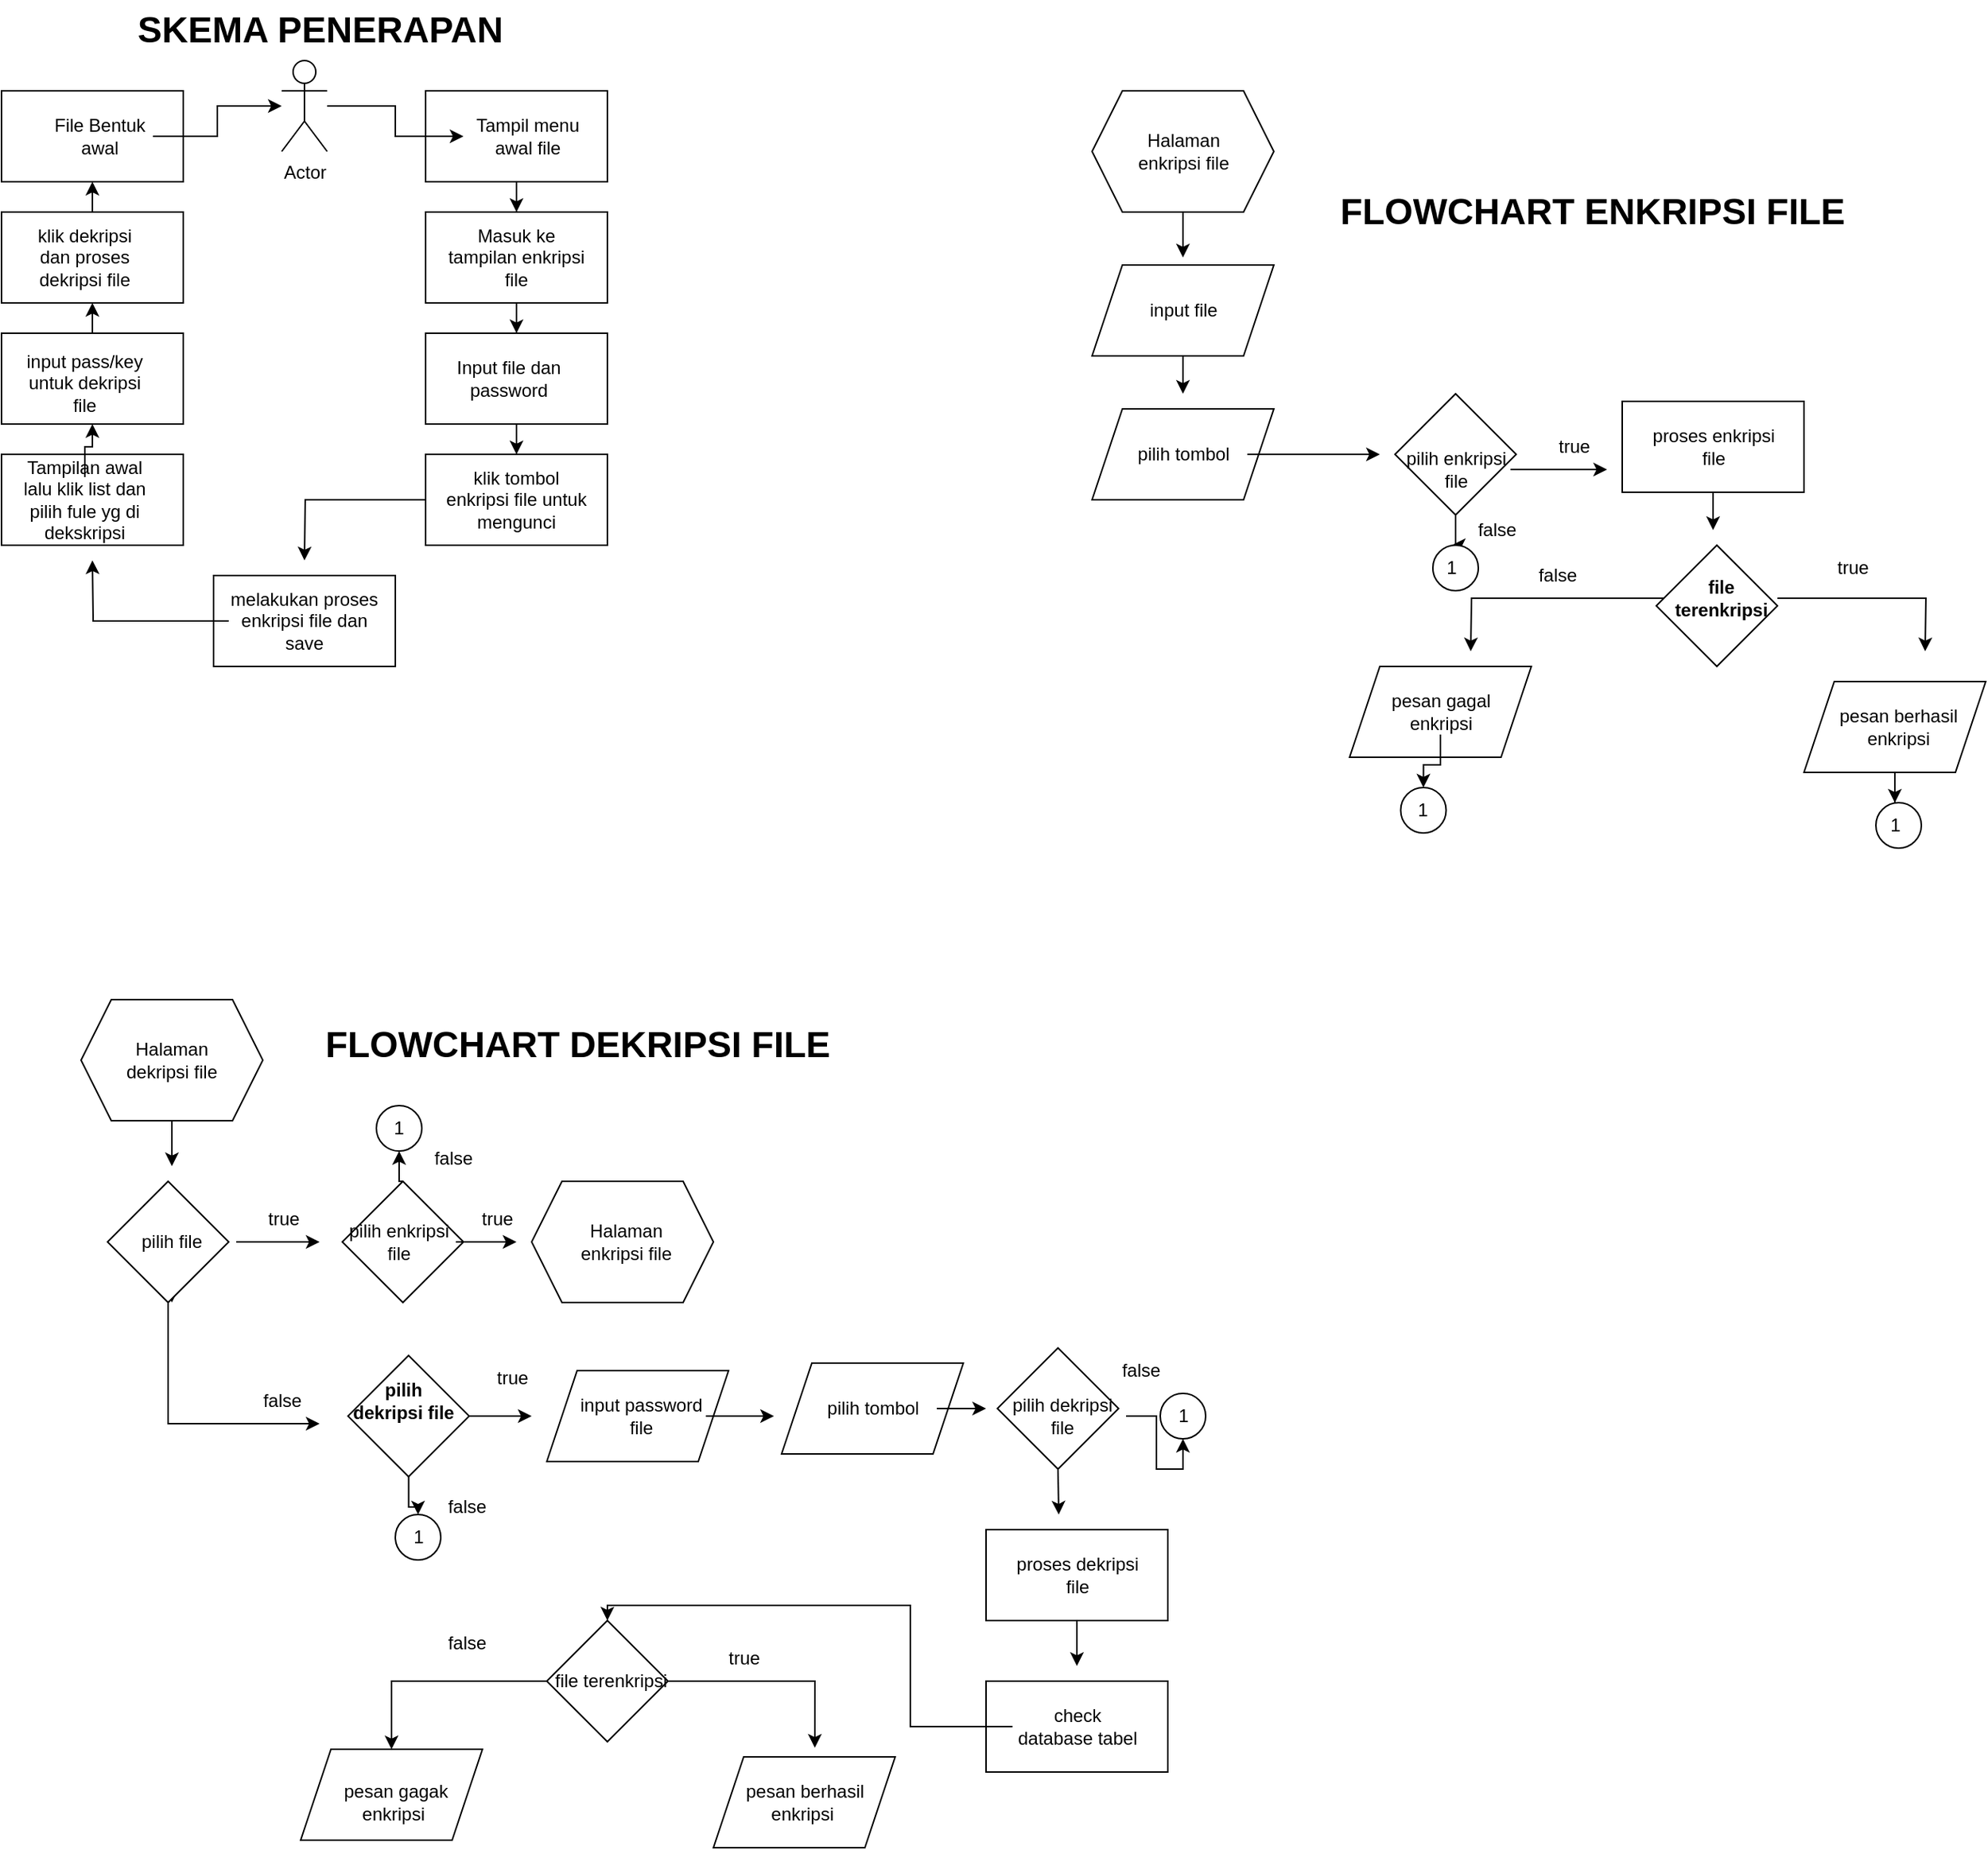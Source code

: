 <mxfile version="22.1.21" type="github">
  <diagram name="Halaman-1" id="RlkjTWsV-O9fgGENXNkH">
    <mxGraphModel dx="1633" dy="1858" grid="1" gridSize="10" guides="1" tooltips="1" connect="1" arrows="1" fold="1" page="1" pageScale="1" pageWidth="850" pageHeight="1100" math="0" shadow="0">
      <root>
        <mxCell id="0" />
        <mxCell id="1" parent="0" />
        <mxCell id="8R3iqe2GSW00OIemZqo--1" value="" style="rounded=0;whiteSpace=wrap;html=1;" vertex="1" parent="1">
          <mxGeometry x="40" y="40" width="120" height="60" as="geometry" />
        </mxCell>
        <mxCell id="8R3iqe2GSW00OIemZqo--32" style="edgeStyle=orthogonalEdgeStyle;rounded=0;orthogonalLoop=1;jettySize=auto;html=1;entryX=0.5;entryY=0;entryDx=0;entryDy=0;" edge="1" parent="1" source="8R3iqe2GSW00OIemZqo--2" target="8R3iqe2GSW00OIemZqo--5">
          <mxGeometry relative="1" as="geometry" />
        </mxCell>
        <mxCell id="8R3iqe2GSW00OIemZqo--2" value="" style="rounded=0;whiteSpace=wrap;html=1;" vertex="1" parent="1">
          <mxGeometry x="320" y="120" width="120" height="60" as="geometry" />
        </mxCell>
        <mxCell id="8R3iqe2GSW00OIemZqo--39" style="edgeStyle=orthogonalEdgeStyle;rounded=0;orthogonalLoop=1;jettySize=auto;html=1;exitX=0.5;exitY=0;exitDx=0;exitDy=0;entryX=0.5;entryY=1;entryDx=0;entryDy=0;" edge="1" parent="1" source="8R3iqe2GSW00OIemZqo--3" target="8R3iqe2GSW00OIemZqo--1">
          <mxGeometry relative="1" as="geometry" />
        </mxCell>
        <mxCell id="8R3iqe2GSW00OIemZqo--3" value="" style="rounded=0;whiteSpace=wrap;html=1;" vertex="1" parent="1">
          <mxGeometry x="40" y="120" width="120" height="60" as="geometry" />
        </mxCell>
        <mxCell id="8R3iqe2GSW00OIemZqo--31" style="edgeStyle=orthogonalEdgeStyle;rounded=0;orthogonalLoop=1;jettySize=auto;html=1;entryX=0.5;entryY=0;entryDx=0;entryDy=0;" edge="1" parent="1" source="8R3iqe2GSW00OIemZqo--4" target="8R3iqe2GSW00OIemZqo--2">
          <mxGeometry relative="1" as="geometry" />
        </mxCell>
        <mxCell id="8R3iqe2GSW00OIemZqo--4" value="" style="rounded=0;whiteSpace=wrap;html=1;" vertex="1" parent="1">
          <mxGeometry x="320" y="40" width="120" height="60" as="geometry" />
        </mxCell>
        <mxCell id="8R3iqe2GSW00OIemZqo--33" style="edgeStyle=orthogonalEdgeStyle;rounded=0;orthogonalLoop=1;jettySize=auto;html=1;entryX=0.5;entryY=0;entryDx=0;entryDy=0;" edge="1" parent="1" source="8R3iqe2GSW00OIemZqo--5" target="8R3iqe2GSW00OIemZqo--8">
          <mxGeometry relative="1" as="geometry" />
        </mxCell>
        <mxCell id="8R3iqe2GSW00OIemZqo--5" value="" style="rounded=0;whiteSpace=wrap;html=1;" vertex="1" parent="1">
          <mxGeometry x="320" y="200" width="120" height="60" as="geometry" />
        </mxCell>
        <mxCell id="8R3iqe2GSW00OIemZqo--38" style="edgeStyle=orthogonalEdgeStyle;rounded=0;orthogonalLoop=1;jettySize=auto;html=1;exitX=0.5;exitY=0;exitDx=0;exitDy=0;entryX=0.5;entryY=1;entryDx=0;entryDy=0;" edge="1" parent="1" source="8R3iqe2GSW00OIemZqo--6" target="8R3iqe2GSW00OIemZqo--3">
          <mxGeometry relative="1" as="geometry" />
        </mxCell>
        <mxCell id="8R3iqe2GSW00OIemZqo--6" value="" style="rounded=0;whiteSpace=wrap;html=1;" vertex="1" parent="1">
          <mxGeometry x="40" y="200" width="120" height="60" as="geometry" />
        </mxCell>
        <mxCell id="8R3iqe2GSW00OIemZqo--7" value="" style="rounded=0;whiteSpace=wrap;html=1;" vertex="1" parent="1">
          <mxGeometry x="40" y="280" width="120" height="60" as="geometry" />
        </mxCell>
        <mxCell id="8R3iqe2GSW00OIemZqo--36" style="edgeStyle=orthogonalEdgeStyle;rounded=0;orthogonalLoop=1;jettySize=auto;html=1;" edge="1" parent="1" source="8R3iqe2GSW00OIemZqo--8">
          <mxGeometry relative="1" as="geometry">
            <mxPoint x="240" y="350" as="targetPoint" />
          </mxGeometry>
        </mxCell>
        <mxCell id="8R3iqe2GSW00OIemZqo--8" value="" style="rounded=0;whiteSpace=wrap;html=1;" vertex="1" parent="1">
          <mxGeometry x="320" y="280" width="120" height="60" as="geometry" />
        </mxCell>
        <mxCell id="8R3iqe2GSW00OIemZqo--9" value="" style="rounded=0;whiteSpace=wrap;html=1;" vertex="1" parent="1">
          <mxGeometry x="180" y="360" width="120" height="60" as="geometry" />
        </mxCell>
        <mxCell id="8R3iqe2GSW00OIemZqo--26" value="" style="edgeStyle=orthogonalEdgeStyle;rounded=0;orthogonalLoop=1;jettySize=auto;html=1;" edge="1" parent="1" source="8R3iqe2GSW00OIemZqo--10" target="8R3iqe2GSW00OIemZqo--12">
          <mxGeometry relative="1" as="geometry" />
        </mxCell>
        <mxCell id="8R3iqe2GSW00OIemZqo--10" value="Actor" style="shape=umlActor;verticalLabelPosition=bottom;verticalAlign=top;html=1;outlineConnect=0;" vertex="1" parent="1">
          <mxGeometry x="225" y="20" width="30" height="60" as="geometry" />
        </mxCell>
        <mxCell id="8R3iqe2GSW00OIemZqo--24" value="" style="edgeStyle=orthogonalEdgeStyle;rounded=0;orthogonalLoop=1;jettySize=auto;html=1;" edge="1" parent="1" source="8R3iqe2GSW00OIemZqo--11" target="8R3iqe2GSW00OIemZqo--10">
          <mxGeometry relative="1" as="geometry" />
        </mxCell>
        <mxCell id="8R3iqe2GSW00OIemZqo--11" value="File Bentuk awal" style="text;html=1;strokeColor=none;fillColor=none;align=center;verticalAlign=middle;whiteSpace=wrap;rounded=0;" vertex="1" parent="1">
          <mxGeometry x="70" y="55" width="70" height="30" as="geometry" />
        </mxCell>
        <mxCell id="8R3iqe2GSW00OIemZqo--12" value="Tampil menu awal file" style="text;html=1;strokeColor=none;fillColor=none;align=center;verticalAlign=middle;whiteSpace=wrap;rounded=0;" vertex="1" parent="1">
          <mxGeometry x="345" y="55" width="85" height="30" as="geometry" />
        </mxCell>
        <mxCell id="8R3iqe2GSW00OIemZqo--13" value="klik dekripsi dan proses dekripsi file" style="text;html=1;strokeColor=none;fillColor=none;align=center;verticalAlign=middle;whiteSpace=wrap;rounded=0;" vertex="1" parent="1">
          <mxGeometry x="60" y="135" width="70" height="30" as="geometry" />
        </mxCell>
        <mxCell id="8R3iqe2GSW00OIemZqo--14" value="input pass/key untuk dekripsi file" style="text;html=1;strokeColor=none;fillColor=none;align=center;verticalAlign=middle;whiteSpace=wrap;rounded=0;" vertex="1" parent="1">
          <mxGeometry x="50" y="215" width="90" height="35" as="geometry" />
        </mxCell>
        <mxCell id="8R3iqe2GSW00OIemZqo--37" style="edgeStyle=orthogonalEdgeStyle;rounded=0;orthogonalLoop=1;jettySize=auto;html=1;entryX=0.5;entryY=1;entryDx=0;entryDy=0;" edge="1" parent="1" source="8R3iqe2GSW00OIemZqo--15" target="8R3iqe2GSW00OIemZqo--6">
          <mxGeometry relative="1" as="geometry" />
        </mxCell>
        <mxCell id="8R3iqe2GSW00OIemZqo--15" value="Tampilan awal lalu klik list dan pilih fule yg di dekskripsi" style="text;html=1;strokeColor=none;fillColor=none;align=center;verticalAlign=middle;whiteSpace=wrap;rounded=0;" vertex="1" parent="1">
          <mxGeometry x="50" y="295" width="90" height="30" as="geometry" />
        </mxCell>
        <mxCell id="8R3iqe2GSW00OIemZqo--16" value="Masuk ke tampilan enkripsi file" style="text;html=1;strokeColor=none;fillColor=none;align=center;verticalAlign=middle;whiteSpace=wrap;rounded=0;" vertex="1" parent="1">
          <mxGeometry x="330" y="135" width="100" height="30" as="geometry" />
        </mxCell>
        <mxCell id="8R3iqe2GSW00OIemZqo--17" value="klik tombol enkripsi file untuk mengunci" style="text;html=1;strokeColor=none;fillColor=none;align=center;verticalAlign=middle;whiteSpace=wrap;rounded=0;" vertex="1" parent="1">
          <mxGeometry x="330" y="295" width="100" height="30" as="geometry" />
        </mxCell>
        <mxCell id="8R3iqe2GSW00OIemZqo--18" value="Input file dan password" style="text;html=1;strokeColor=none;fillColor=none;align=center;verticalAlign=middle;whiteSpace=wrap;rounded=0;" vertex="1" parent="1">
          <mxGeometry x="330" y="215" width="90" height="30" as="geometry" />
        </mxCell>
        <mxCell id="8R3iqe2GSW00OIemZqo--35" style="edgeStyle=orthogonalEdgeStyle;rounded=0;orthogonalLoop=1;jettySize=auto;html=1;" edge="1" parent="1" source="8R3iqe2GSW00OIemZqo--19">
          <mxGeometry relative="1" as="geometry">
            <mxPoint x="100" y="350" as="targetPoint" />
          </mxGeometry>
        </mxCell>
        <mxCell id="8R3iqe2GSW00OIemZqo--19" value="melakukan proses enkripsi file dan save" style="text;html=1;strokeColor=none;fillColor=none;align=center;verticalAlign=middle;whiteSpace=wrap;rounded=0;" vertex="1" parent="1">
          <mxGeometry x="190" y="375" width="100" height="30" as="geometry" />
        </mxCell>
        <mxCell id="8R3iqe2GSW00OIemZqo--40" value="SKEMA PENERAPAN" style="text;strokeColor=none;fillColor=none;html=1;fontSize=24;fontStyle=1;verticalAlign=middle;align=center;" vertex="1" parent="1">
          <mxGeometry x="200" y="-20" width="100" height="40" as="geometry" />
        </mxCell>
        <mxCell id="8R3iqe2GSW00OIemZqo--42" value="FLOWCHART ENKRIPSI FILE" style="text;strokeColor=none;fillColor=none;html=1;fontSize=24;fontStyle=1;verticalAlign=middle;align=center;" vertex="1" parent="1">
          <mxGeometry x="1040" y="100" width="100" height="40" as="geometry" />
        </mxCell>
        <mxCell id="8R3iqe2GSW00OIemZqo--63" style="edgeStyle=orthogonalEdgeStyle;rounded=0;orthogonalLoop=1;jettySize=auto;html=1;" edge="1" parent="1" source="8R3iqe2GSW00OIemZqo--43">
          <mxGeometry relative="1" as="geometry">
            <mxPoint x="820" y="240" as="targetPoint" />
          </mxGeometry>
        </mxCell>
        <mxCell id="8R3iqe2GSW00OIemZqo--43" value="" style="shape=parallelogram;perimeter=parallelogramPerimeter;whiteSpace=wrap;html=1;fixedSize=1;" vertex="1" parent="1">
          <mxGeometry x="760" y="155" width="120" height="60" as="geometry" />
        </mxCell>
        <mxCell id="8R3iqe2GSW00OIemZqo--61" style="edgeStyle=orthogonalEdgeStyle;rounded=0;orthogonalLoop=1;jettySize=auto;html=1;" edge="1" parent="1" source="8R3iqe2GSW00OIemZqo--44">
          <mxGeometry relative="1" as="geometry">
            <mxPoint x="820" y="150" as="targetPoint" />
          </mxGeometry>
        </mxCell>
        <mxCell id="8R3iqe2GSW00OIemZqo--44" value="" style="shape=hexagon;perimeter=hexagonPerimeter2;whiteSpace=wrap;html=1;fixedSize=1;" vertex="1" parent="1">
          <mxGeometry x="760" y="40" width="120" height="80" as="geometry" />
        </mxCell>
        <mxCell id="8R3iqe2GSW00OIemZqo--84" style="edgeStyle=orthogonalEdgeStyle;rounded=0;orthogonalLoop=1;jettySize=auto;html=1;entryX=0.5;entryY=0;entryDx=0;entryDy=0;" edge="1" parent="1" source="8R3iqe2GSW00OIemZqo--45" target="8R3iqe2GSW00OIemZqo--80">
          <mxGeometry relative="1" as="geometry" />
        </mxCell>
        <mxCell id="8R3iqe2GSW00OIemZqo--45" value="" style="rhombus;whiteSpace=wrap;html=1;" vertex="1" parent="1">
          <mxGeometry x="960" y="240" width="80" height="80" as="geometry" />
        </mxCell>
        <mxCell id="8R3iqe2GSW00OIemZqo--47" value="" style="shape=parallelogram;perimeter=parallelogramPerimeter;whiteSpace=wrap;html=1;fixedSize=1;" vertex="1" parent="1">
          <mxGeometry x="760" y="250" width="120" height="60" as="geometry" />
        </mxCell>
        <mxCell id="8R3iqe2GSW00OIemZqo--48" value="" style="rhombus;whiteSpace=wrap;html=1;" vertex="1" parent="1">
          <mxGeometry x="1132.5" y="340" width="80" height="80" as="geometry" />
        </mxCell>
        <mxCell id="8R3iqe2GSW00OIemZqo--67" style="edgeStyle=orthogonalEdgeStyle;rounded=0;orthogonalLoop=1;jettySize=auto;html=1;" edge="1" parent="1" source="8R3iqe2GSW00OIemZqo--49">
          <mxGeometry relative="1" as="geometry">
            <mxPoint x="1170" y="330" as="targetPoint" />
          </mxGeometry>
        </mxCell>
        <mxCell id="8R3iqe2GSW00OIemZqo--49" value="" style="rounded=0;whiteSpace=wrap;html=1;" vertex="1" parent="1">
          <mxGeometry x="1110" y="245" width="120" height="60" as="geometry" />
        </mxCell>
        <mxCell id="8R3iqe2GSW00OIemZqo--50" value="" style="shape=parallelogram;perimeter=parallelogramPerimeter;whiteSpace=wrap;html=1;fixedSize=1;" vertex="1" parent="1">
          <mxGeometry x="930" y="420" width="120" height="60" as="geometry" />
        </mxCell>
        <mxCell id="8R3iqe2GSW00OIemZqo--81" style="edgeStyle=orthogonalEdgeStyle;rounded=0;orthogonalLoop=1;jettySize=auto;html=1;entryX=0.5;entryY=0;entryDx=0;entryDy=0;" edge="1" parent="1" source="8R3iqe2GSW00OIemZqo--51" target="8R3iqe2GSW00OIemZqo--79">
          <mxGeometry relative="1" as="geometry" />
        </mxCell>
        <mxCell id="8R3iqe2GSW00OIemZqo--51" value="" style="shape=parallelogram;perimeter=parallelogramPerimeter;whiteSpace=wrap;html=1;fixedSize=1;" vertex="1" parent="1">
          <mxGeometry x="1230" y="430" width="120" height="60" as="geometry" />
        </mxCell>
        <mxCell id="8R3iqe2GSW00OIemZqo--52" value="Halaman enkripsi file" style="text;html=1;strokeColor=none;fillColor=none;align=center;verticalAlign=middle;whiteSpace=wrap;rounded=0;" vertex="1" parent="1">
          <mxGeometry x="777.5" y="65" width="85" height="30" as="geometry" />
        </mxCell>
        <mxCell id="8R3iqe2GSW00OIemZqo--53" value="input file" style="text;html=1;strokeColor=none;fillColor=none;align=center;verticalAlign=middle;whiteSpace=wrap;rounded=0;" vertex="1" parent="1">
          <mxGeometry x="777.5" y="170" width="85" height="30" as="geometry" />
        </mxCell>
        <mxCell id="8R3iqe2GSW00OIemZqo--64" style="edgeStyle=orthogonalEdgeStyle;rounded=0;orthogonalLoop=1;jettySize=auto;html=1;" edge="1" parent="1" source="8R3iqe2GSW00OIemZqo--54">
          <mxGeometry relative="1" as="geometry">
            <mxPoint x="950" y="280" as="targetPoint" />
          </mxGeometry>
        </mxCell>
        <mxCell id="8R3iqe2GSW00OIemZqo--54" value="pilih tombol" style="text;html=1;strokeColor=none;fillColor=none;align=center;verticalAlign=middle;whiteSpace=wrap;rounded=0;" vertex="1" parent="1">
          <mxGeometry x="777.5" y="265" width="85" height="30" as="geometry" />
        </mxCell>
        <mxCell id="8R3iqe2GSW00OIemZqo--66" style="edgeStyle=orthogonalEdgeStyle;rounded=0;orthogonalLoop=1;jettySize=auto;html=1;" edge="1" parent="1" source="8R3iqe2GSW00OIemZqo--55">
          <mxGeometry relative="1" as="geometry">
            <mxPoint x="1100" y="290" as="targetPoint" />
          </mxGeometry>
        </mxCell>
        <mxCell id="8R3iqe2GSW00OIemZqo--55" value="pilih enkripsi file" style="text;html=1;strokeColor=none;fillColor=none;align=center;verticalAlign=middle;whiteSpace=wrap;rounded=0;" vertex="1" parent="1">
          <mxGeometry x="963.75" y="275" width="72.5" height="30" as="geometry" />
        </mxCell>
        <mxCell id="8R3iqe2GSW00OIemZqo--56" value="proses enkripsi file" style="text;html=1;strokeColor=none;fillColor=none;align=center;verticalAlign=middle;whiteSpace=wrap;rounded=0;" vertex="1" parent="1">
          <mxGeometry x="1127.5" y="260" width="85" height="30" as="geometry" />
        </mxCell>
        <mxCell id="8R3iqe2GSW00OIemZqo--57" value="pesan berhasil enkripsi" style="text;html=1;strokeColor=none;fillColor=none;align=center;verticalAlign=middle;whiteSpace=wrap;rounded=0;" vertex="1" parent="1">
          <mxGeometry x="1250" y="445" width="85" height="30" as="geometry" />
        </mxCell>
        <mxCell id="8R3iqe2GSW00OIemZqo--68" style="edgeStyle=orthogonalEdgeStyle;rounded=0;orthogonalLoop=1;jettySize=auto;html=1;" edge="1" parent="1" source="8R3iqe2GSW00OIemZqo--59">
          <mxGeometry relative="1" as="geometry">
            <mxPoint x="1310" y="410" as="targetPoint" />
          </mxGeometry>
        </mxCell>
        <mxCell id="8R3iqe2GSW00OIemZqo--69" style="edgeStyle=orthogonalEdgeStyle;rounded=0;orthogonalLoop=1;jettySize=auto;html=1;" edge="1" parent="1" source="8R3iqe2GSW00OIemZqo--59">
          <mxGeometry relative="1" as="geometry">
            <mxPoint x="1010" y="410" as="targetPoint" />
          </mxGeometry>
        </mxCell>
        <mxCell id="8R3iqe2GSW00OIemZqo--59" value="file terenkripsi" style="text;html=1;strokeColor=none;fillColor=none;align=center;verticalAlign=middle;whiteSpace=wrap;rounded=0;fontStyle=1" vertex="1" parent="1">
          <mxGeometry x="1137.5" y="360" width="75" height="30" as="geometry" />
        </mxCell>
        <mxCell id="8R3iqe2GSW00OIemZqo--82" style="edgeStyle=orthogonalEdgeStyle;rounded=0;orthogonalLoop=1;jettySize=auto;html=1;entryX=0.5;entryY=0;entryDx=0;entryDy=0;" edge="1" parent="1" source="8R3iqe2GSW00OIemZqo--60" target="8R3iqe2GSW00OIemZqo--76">
          <mxGeometry relative="1" as="geometry" />
        </mxCell>
        <mxCell id="8R3iqe2GSW00OIemZqo--60" value="pesan gagal enkripsi" style="text;html=1;strokeColor=none;fillColor=none;align=center;verticalAlign=middle;whiteSpace=wrap;rounded=0;" vertex="1" parent="1">
          <mxGeometry x="947.5" y="435" width="85" height="30" as="geometry" />
        </mxCell>
        <mxCell id="8R3iqe2GSW00OIemZqo--70" value="true" style="text;html=1;strokeColor=none;fillColor=none;align=center;verticalAlign=middle;whiteSpace=wrap;rounded=0;" vertex="1" parent="1">
          <mxGeometry x="1220" y="340" width="85" height="30" as="geometry" />
        </mxCell>
        <mxCell id="8R3iqe2GSW00OIemZqo--71" value="false" style="text;html=1;strokeColor=none;fillColor=none;align=center;verticalAlign=middle;whiteSpace=wrap;rounded=0;" vertex="1" parent="1">
          <mxGeometry x="1025" y="345" width="85" height="30" as="geometry" />
        </mxCell>
        <mxCell id="8R3iqe2GSW00OIemZqo--72" value="true" style="text;html=1;strokeColor=none;fillColor=none;align=center;verticalAlign=middle;whiteSpace=wrap;rounded=0;" vertex="1" parent="1">
          <mxGeometry x="1036.25" y="260" width="85" height="30" as="geometry" />
        </mxCell>
        <mxCell id="8R3iqe2GSW00OIemZqo--73" value="" style="ellipse;whiteSpace=wrap;html=1;" vertex="1" parent="1">
          <mxGeometry x="963.75" y="500" width="30" height="30" as="geometry" />
        </mxCell>
        <mxCell id="8R3iqe2GSW00OIemZqo--74" value="" style="ellipse;whiteSpace=wrap;html=1;" vertex="1" parent="1">
          <mxGeometry x="1277.5" y="510" width="30" height="30" as="geometry" />
        </mxCell>
        <mxCell id="8R3iqe2GSW00OIemZqo--75" value="" style="ellipse;whiteSpace=wrap;html=1;" vertex="1" parent="1">
          <mxGeometry x="985" y="340" width="30" height="30" as="geometry" />
        </mxCell>
        <mxCell id="8R3iqe2GSW00OIemZqo--76" value="1" style="text;html=1;strokeColor=none;fillColor=none;align=center;verticalAlign=middle;whiteSpace=wrap;rounded=0;" vertex="1" parent="1">
          <mxGeometry x="936.25" y="500" width="85" height="30" as="geometry" />
        </mxCell>
        <mxCell id="8R3iqe2GSW00OIemZqo--79" value="1" style="text;html=1;strokeColor=none;fillColor=none;align=center;verticalAlign=middle;whiteSpace=wrap;rounded=0;" vertex="1" parent="1">
          <mxGeometry x="1247.5" y="510" width="85" height="30" as="geometry" />
        </mxCell>
        <mxCell id="8R3iqe2GSW00OIemZqo--80" value="1" style="text;html=1;strokeColor=none;fillColor=none;align=center;verticalAlign=middle;whiteSpace=wrap;rounded=0;" vertex="1" parent="1">
          <mxGeometry x="955" y="340" width="85" height="30" as="geometry" />
        </mxCell>
        <mxCell id="8R3iqe2GSW00OIemZqo--85" value="false" style="text;html=1;strokeColor=none;fillColor=none;align=center;verticalAlign=middle;whiteSpace=wrap;rounded=0;" vertex="1" parent="1">
          <mxGeometry x="985" y="315" width="85" height="30" as="geometry" />
        </mxCell>
        <mxCell id="8R3iqe2GSW00OIemZqo--86" value="FLOWCHART DEKRIPSI FILE" style="text;strokeColor=none;fillColor=none;html=1;fontSize=24;fontStyle=1;verticalAlign=middle;align=center;" vertex="1" parent="1">
          <mxGeometry x="370" y="650" width="100" height="40" as="geometry" />
        </mxCell>
        <mxCell id="8R3iqe2GSW00OIemZqo--87" style="edgeStyle=orthogonalEdgeStyle;rounded=0;orthogonalLoop=1;jettySize=auto;html=1;" edge="1" parent="1">
          <mxGeometry relative="1" as="geometry">
            <mxPoint x="152.5" y="840" as="targetPoint" />
            <mxPoint x="152.5" y="815" as="sourcePoint" />
          </mxGeometry>
        </mxCell>
        <mxCell id="8R3iqe2GSW00OIemZqo--89" style="edgeStyle=orthogonalEdgeStyle;rounded=0;orthogonalLoop=1;jettySize=auto;html=1;" edge="1" parent="1" source="8R3iqe2GSW00OIemZqo--90">
          <mxGeometry relative="1" as="geometry">
            <mxPoint x="152.5" y="750" as="targetPoint" />
          </mxGeometry>
        </mxCell>
        <mxCell id="8R3iqe2GSW00OIemZqo--90" value="" style="shape=hexagon;perimeter=hexagonPerimeter2;whiteSpace=wrap;html=1;fixedSize=1;" vertex="1" parent="1">
          <mxGeometry x="92.5" y="640" width="120" height="80" as="geometry" />
        </mxCell>
        <mxCell id="8R3iqe2GSW00OIemZqo--168" style="edgeStyle=orthogonalEdgeStyle;rounded=0;orthogonalLoop=1;jettySize=auto;html=1;" edge="1" parent="1" source="8R3iqe2GSW00OIemZqo--92">
          <mxGeometry relative="1" as="geometry">
            <mxPoint x="250" y="920" as="targetPoint" />
            <Array as="points">
              <mxPoint x="150" y="920" />
              <mxPoint x="161" y="920" />
            </Array>
          </mxGeometry>
        </mxCell>
        <mxCell id="8R3iqe2GSW00OIemZqo--92" value="" style="rhombus;whiteSpace=wrap;html=1;" vertex="1" parent="1">
          <mxGeometry x="110" y="760" width="80" height="80" as="geometry" />
        </mxCell>
        <mxCell id="8R3iqe2GSW00OIemZqo--171" style="edgeStyle=orthogonalEdgeStyle;rounded=0;orthogonalLoop=1;jettySize=auto;html=1;" edge="1" parent="1" source="8R3iqe2GSW00OIemZqo--94">
          <mxGeometry relative="1" as="geometry">
            <mxPoint x="390" y="915" as="targetPoint" />
          </mxGeometry>
        </mxCell>
        <mxCell id="8R3iqe2GSW00OIemZqo--177" style="edgeStyle=orthogonalEdgeStyle;rounded=0;orthogonalLoop=1;jettySize=auto;html=1;entryX=0.5;entryY=0;entryDx=0;entryDy=0;" edge="1" parent="1" source="8R3iqe2GSW00OIemZqo--94" target="8R3iqe2GSW00OIemZqo--175">
          <mxGeometry relative="1" as="geometry" />
        </mxCell>
        <mxCell id="8R3iqe2GSW00OIemZqo--94" value="" style="rhombus;whiteSpace=wrap;html=1;" vertex="1" parent="1">
          <mxGeometry x="268.75" y="875" width="80" height="80" as="geometry" />
        </mxCell>
        <mxCell id="8R3iqe2GSW00OIemZqo--97" value="" style="shape=parallelogram;perimeter=parallelogramPerimeter;whiteSpace=wrap;html=1;fixedSize=1;" vertex="1" parent="1">
          <mxGeometry x="400" y="885" width="120" height="60" as="geometry" />
        </mxCell>
        <mxCell id="8R3iqe2GSW00OIemZqo--99" value="" style="shape=parallelogram;perimeter=parallelogramPerimeter;whiteSpace=wrap;html=1;fixedSize=1;" vertex="1" parent="1">
          <mxGeometry x="510" y="1140" width="120" height="60" as="geometry" />
        </mxCell>
        <mxCell id="8R3iqe2GSW00OIemZqo--100" value="Halaman dekripsi file" style="text;html=1;strokeColor=none;fillColor=none;align=center;verticalAlign=middle;whiteSpace=wrap;rounded=0;" vertex="1" parent="1">
          <mxGeometry x="110" y="665" width="85" height="30" as="geometry" />
        </mxCell>
        <mxCell id="8R3iqe2GSW00OIemZqo--161" style="edgeStyle=orthogonalEdgeStyle;rounded=0;orthogonalLoop=1;jettySize=auto;html=1;" edge="1" parent="1" source="8R3iqe2GSW00OIemZqo--101">
          <mxGeometry relative="1" as="geometry">
            <mxPoint x="250" y="800" as="targetPoint" />
          </mxGeometry>
        </mxCell>
        <mxCell id="8R3iqe2GSW00OIemZqo--101" value="pilih file" style="text;html=1;strokeColor=none;fillColor=none;align=center;verticalAlign=middle;whiteSpace=wrap;rounded=0;" vertex="1" parent="1">
          <mxGeometry x="110" y="785" width="85" height="30" as="geometry" />
        </mxCell>
        <mxCell id="8R3iqe2GSW00OIemZqo--106" value="proses enkripsi file" style="text;html=1;strokeColor=none;fillColor=none;align=center;verticalAlign=middle;whiteSpace=wrap;rounded=0;" vertex="1" parent="1">
          <mxGeometry x="572.5" y="895" width="85" height="30" as="geometry" />
        </mxCell>
        <mxCell id="8R3iqe2GSW00OIemZqo--110" value="pilih dekripsi file" style="text;html=1;strokeColor=none;fillColor=none;align=center;verticalAlign=middle;whiteSpace=wrap;rounded=0;fontStyle=1" vertex="1" parent="1">
          <mxGeometry x="267.5" y="890" width="75" height="30" as="geometry" />
        </mxCell>
        <mxCell id="8R3iqe2GSW00OIemZqo--180" style="edgeStyle=orthogonalEdgeStyle;rounded=0;orthogonalLoop=1;jettySize=auto;html=1;" edge="1" parent="1" source="8R3iqe2GSW00OIemZqo--112">
          <mxGeometry relative="1" as="geometry">
            <mxPoint x="550" y="915" as="targetPoint" />
          </mxGeometry>
        </mxCell>
        <mxCell id="8R3iqe2GSW00OIemZqo--112" value="input password file" style="text;html=1;strokeColor=none;fillColor=none;align=center;verticalAlign=middle;whiteSpace=wrap;rounded=0;" vertex="1" parent="1">
          <mxGeometry x="420" y="900" width="85" height="30" as="geometry" />
        </mxCell>
        <mxCell id="8R3iqe2GSW00OIemZqo--113" value="true" style="text;html=1;strokeColor=none;fillColor=none;align=center;verticalAlign=middle;whiteSpace=wrap;rounded=0;" vertex="1" parent="1">
          <mxGeometry x="335" y="875" width="85" height="30" as="geometry" />
        </mxCell>
        <mxCell id="8R3iqe2GSW00OIemZqo--114" value="false" style="text;html=1;strokeColor=none;fillColor=none;align=center;verticalAlign=middle;whiteSpace=wrap;rounded=0;" vertex="1" parent="1">
          <mxGeometry x="182.5" y="890" width="85" height="30" as="geometry" />
        </mxCell>
        <mxCell id="8R3iqe2GSW00OIemZqo--115" value="true" style="text;html=1;strokeColor=none;fillColor=none;align=center;verticalAlign=middle;whiteSpace=wrap;rounded=0;" vertex="1" parent="1">
          <mxGeometry x="183.75" y="770" width="85" height="30" as="geometry" />
        </mxCell>
        <mxCell id="8R3iqe2GSW00OIemZqo--117" value="" style="ellipse;whiteSpace=wrap;html=1;" vertex="1" parent="1">
          <mxGeometry x="805" y="900" width="30" height="30" as="geometry" />
        </mxCell>
        <mxCell id="8R3iqe2GSW00OIemZqo--118" value="" style="ellipse;whiteSpace=wrap;html=1;" vertex="1" parent="1">
          <mxGeometry x="287.5" y="710" width="30" height="30" as="geometry" />
        </mxCell>
        <mxCell id="8R3iqe2GSW00OIemZqo--120" value="1" style="text;html=1;strokeColor=none;fillColor=none;align=center;verticalAlign=middle;whiteSpace=wrap;rounded=0;" vertex="1" parent="1">
          <mxGeometry x="777.5" y="900" width="85" height="30" as="geometry" />
        </mxCell>
        <mxCell id="8R3iqe2GSW00OIemZqo--121" value="1" style="text;html=1;strokeColor=none;fillColor=none;align=center;verticalAlign=middle;whiteSpace=wrap;rounded=0;" vertex="1" parent="1">
          <mxGeometry x="260" y="710" width="85" height="30" as="geometry" />
        </mxCell>
        <mxCell id="8R3iqe2GSW00OIemZqo--122" value="false" style="text;html=1;strokeColor=none;fillColor=none;align=center;verticalAlign=middle;whiteSpace=wrap;rounded=0;" vertex="1" parent="1">
          <mxGeometry x="296.25" y="730" width="85" height="30" as="geometry" />
        </mxCell>
        <mxCell id="8R3iqe2GSW00OIemZqo--163" style="edgeStyle=orthogonalEdgeStyle;rounded=0;orthogonalLoop=1;jettySize=auto;html=1;exitX=0.5;exitY=0;exitDx=0;exitDy=0;entryX=0.5;entryY=1;entryDx=0;entryDy=0;" edge="1" parent="1" source="8R3iqe2GSW00OIemZqo--160" target="8R3iqe2GSW00OIemZqo--121">
          <mxGeometry relative="1" as="geometry" />
        </mxCell>
        <mxCell id="8R3iqe2GSW00OIemZqo--160" value="" style="rhombus;whiteSpace=wrap;html=1;" vertex="1" parent="1">
          <mxGeometry x="265" y="760" width="80" height="80" as="geometry" />
        </mxCell>
        <mxCell id="8R3iqe2GSW00OIemZqo--166" style="edgeStyle=orthogonalEdgeStyle;rounded=0;orthogonalLoop=1;jettySize=auto;html=1;exitX=1;exitY=0.5;exitDx=0;exitDy=0;" edge="1" parent="1" source="8R3iqe2GSW00OIemZqo--162">
          <mxGeometry relative="1" as="geometry">
            <mxPoint x="380" y="800" as="targetPoint" />
          </mxGeometry>
        </mxCell>
        <mxCell id="8R3iqe2GSW00OIemZqo--162" value="pilih enkripsi file" style="text;html=1;strokeColor=none;fillColor=none;align=center;verticalAlign=middle;whiteSpace=wrap;rounded=0;" vertex="1" parent="1">
          <mxGeometry x="265" y="785" width="75" height="30" as="geometry" />
        </mxCell>
        <mxCell id="8R3iqe2GSW00OIemZqo--164" value="" style="shape=hexagon;perimeter=hexagonPerimeter2;whiteSpace=wrap;html=1;fixedSize=1;" vertex="1" parent="1">
          <mxGeometry x="390" y="760" width="120" height="80" as="geometry" />
        </mxCell>
        <mxCell id="8R3iqe2GSW00OIemZqo--165" value="Halaman enkripsi file" style="text;html=1;strokeColor=none;fillColor=none;align=center;verticalAlign=middle;whiteSpace=wrap;rounded=0;" vertex="1" parent="1">
          <mxGeometry x="410" y="785" width="85" height="30" as="geometry" />
        </mxCell>
        <mxCell id="8R3iqe2GSW00OIemZqo--167" value="true" style="text;html=1;strokeColor=none;fillColor=none;align=center;verticalAlign=middle;whiteSpace=wrap;rounded=0;" vertex="1" parent="1">
          <mxGeometry x="325" y="770" width="85" height="30" as="geometry" />
        </mxCell>
        <mxCell id="8R3iqe2GSW00OIemZqo--172" value="" style="shape=parallelogram;perimeter=parallelogramPerimeter;whiteSpace=wrap;html=1;fixedSize=1;" vertex="1" parent="1">
          <mxGeometry x="555" y="880" width="120" height="60" as="geometry" />
        </mxCell>
        <mxCell id="8R3iqe2GSW00OIemZqo--175" value="" style="ellipse;whiteSpace=wrap;html=1;" vertex="1" parent="1">
          <mxGeometry x="300" y="980" width="30" height="30" as="geometry" />
        </mxCell>
        <mxCell id="8R3iqe2GSW00OIemZqo--176" value="false" style="text;html=1;strokeColor=none;fillColor=none;align=center;verticalAlign=middle;whiteSpace=wrap;rounded=0;" vertex="1" parent="1">
          <mxGeometry x="305" y="960" width="85" height="30" as="geometry" />
        </mxCell>
        <mxCell id="8R3iqe2GSW00OIemZqo--178" value="1" style="text;html=1;strokeColor=none;fillColor=none;align=center;verticalAlign=middle;whiteSpace=wrap;rounded=0;" vertex="1" parent="1">
          <mxGeometry x="272.5" y="980" width="85" height="30" as="geometry" />
        </mxCell>
        <mxCell id="8R3iqe2GSW00OIemZqo--182" style="edgeStyle=orthogonalEdgeStyle;rounded=0;orthogonalLoop=1;jettySize=auto;html=1;" edge="1" parent="1" source="8R3iqe2GSW00OIemZqo--179">
          <mxGeometry relative="1" as="geometry">
            <mxPoint x="690" y="910" as="targetPoint" />
          </mxGeometry>
        </mxCell>
        <mxCell id="8R3iqe2GSW00OIemZqo--179" value="pilih tombol" style="text;html=1;strokeColor=none;fillColor=none;align=center;verticalAlign=middle;whiteSpace=wrap;rounded=0;" vertex="1" parent="1">
          <mxGeometry x="572.5" y="895" width="85" height="30" as="geometry" />
        </mxCell>
        <mxCell id="8R3iqe2GSW00OIemZqo--190" style="edgeStyle=orthogonalEdgeStyle;rounded=0;orthogonalLoop=1;jettySize=auto;html=1;exitX=0.5;exitY=1;exitDx=0;exitDy=0;" edge="1" parent="1" source="8R3iqe2GSW00OIemZqo--181">
          <mxGeometry relative="1" as="geometry">
            <mxPoint x="738" y="980" as="targetPoint" />
          </mxGeometry>
        </mxCell>
        <mxCell id="8R3iqe2GSW00OIemZqo--181" value="" style="rhombus;whiteSpace=wrap;html=1;" vertex="1" parent="1">
          <mxGeometry x="697.5" y="870" width="80" height="80" as="geometry" />
        </mxCell>
        <mxCell id="8R3iqe2GSW00OIemZqo--184" style="edgeStyle=orthogonalEdgeStyle;rounded=0;orthogonalLoop=1;jettySize=auto;html=1;exitX=1;exitY=0.5;exitDx=0;exitDy=0;" edge="1" parent="1" source="8R3iqe2GSW00OIemZqo--183" target="8R3iqe2GSW00OIemZqo--120">
          <mxGeometry relative="1" as="geometry" />
        </mxCell>
        <mxCell id="8R3iqe2GSW00OIemZqo--183" value="pilih dekripsi file" style="text;html=1;strokeColor=none;fillColor=none;align=center;verticalAlign=middle;whiteSpace=wrap;rounded=0;" vertex="1" parent="1">
          <mxGeometry x="697.5" y="900" width="85" height="30" as="geometry" />
        </mxCell>
        <mxCell id="8R3iqe2GSW00OIemZqo--185" value="false" style="text;html=1;strokeColor=none;fillColor=none;align=center;verticalAlign=middle;whiteSpace=wrap;rounded=0;" vertex="1" parent="1">
          <mxGeometry x="750" y="870" width="85" height="30" as="geometry" />
        </mxCell>
        <mxCell id="8R3iqe2GSW00OIemZqo--191" style="edgeStyle=orthogonalEdgeStyle;rounded=0;orthogonalLoop=1;jettySize=auto;html=1;" edge="1" parent="1" source="8R3iqe2GSW00OIemZqo--186">
          <mxGeometry relative="1" as="geometry">
            <mxPoint x="750" y="1080" as="targetPoint" />
          </mxGeometry>
        </mxCell>
        <mxCell id="8R3iqe2GSW00OIemZqo--186" value="" style="rounded=0;whiteSpace=wrap;html=1;" vertex="1" parent="1">
          <mxGeometry x="690" y="990" width="120" height="60" as="geometry" />
        </mxCell>
        <mxCell id="8R3iqe2GSW00OIemZqo--187" value="" style="rounded=0;whiteSpace=wrap;html=1;" vertex="1" parent="1">
          <mxGeometry x="690" y="1090" width="120" height="60" as="geometry" />
        </mxCell>
        <mxCell id="8R3iqe2GSW00OIemZqo--188" value="proses dekripsi file" style="text;html=1;strokeColor=none;fillColor=none;align=center;verticalAlign=middle;whiteSpace=wrap;rounded=0;" vertex="1" parent="1">
          <mxGeometry x="707.5" y="1005" width="85" height="30" as="geometry" />
        </mxCell>
        <mxCell id="8R3iqe2GSW00OIemZqo--194" style="edgeStyle=orthogonalEdgeStyle;rounded=0;orthogonalLoop=1;jettySize=auto;html=1;entryX=0.5;entryY=0;entryDx=0;entryDy=0;" edge="1" parent="1" source="8R3iqe2GSW00OIemZqo--189" target="8R3iqe2GSW00OIemZqo--192">
          <mxGeometry relative="1" as="geometry">
            <Array as="points">
              <mxPoint x="640" y="1120" />
              <mxPoint x="640" y="1040" />
              <mxPoint x="440" y="1040" />
            </Array>
          </mxGeometry>
        </mxCell>
        <mxCell id="8R3iqe2GSW00OIemZqo--189" value="check database tabel" style="text;html=1;strokeColor=none;fillColor=none;align=center;verticalAlign=middle;whiteSpace=wrap;rounded=0;" vertex="1" parent="1">
          <mxGeometry x="707.5" y="1105" width="85" height="30" as="geometry" />
        </mxCell>
        <mxCell id="8R3iqe2GSW00OIemZqo--197" style="edgeStyle=orthogonalEdgeStyle;rounded=0;orthogonalLoop=1;jettySize=auto;html=1;exitX=0;exitY=0.5;exitDx=0;exitDy=0;entryX=0.5;entryY=0;entryDx=0;entryDy=0;" edge="1" parent="1" source="8R3iqe2GSW00OIemZqo--192" target="8R3iqe2GSW00OIemZqo--193">
          <mxGeometry relative="1" as="geometry" />
        </mxCell>
        <mxCell id="8R3iqe2GSW00OIemZqo--192" value="" style="rhombus;whiteSpace=wrap;html=1;" vertex="1" parent="1">
          <mxGeometry x="400" y="1050" width="80" height="80" as="geometry" />
        </mxCell>
        <mxCell id="8R3iqe2GSW00OIemZqo--193" value="" style="shape=parallelogram;perimeter=parallelogramPerimeter;whiteSpace=wrap;html=1;fixedSize=1;" vertex="1" parent="1">
          <mxGeometry x="237.5" y="1135" width="120" height="60" as="geometry" />
        </mxCell>
        <mxCell id="8R3iqe2GSW00OIemZqo--196" style="edgeStyle=orthogonalEdgeStyle;rounded=0;orthogonalLoop=1;jettySize=auto;html=1;entryX=0.558;entryY=-0.1;entryDx=0;entryDy=0;entryPerimeter=0;" edge="1" parent="1" source="8R3iqe2GSW00OIemZqo--192" target="8R3iqe2GSW00OIemZqo--99">
          <mxGeometry relative="1" as="geometry" />
        </mxCell>
        <mxCell id="8R3iqe2GSW00OIemZqo--198" value="file terenkripsi" style="text;html=1;strokeColor=none;fillColor=none;align=center;verticalAlign=middle;whiteSpace=wrap;rounded=0;" vertex="1" parent="1">
          <mxGeometry x="400" y="1075" width="85" height="30" as="geometry" />
        </mxCell>
        <mxCell id="8R3iqe2GSW00OIemZqo--199" value="true" style="text;html=1;strokeColor=none;fillColor=none;align=center;verticalAlign=middle;whiteSpace=wrap;rounded=0;" vertex="1" parent="1">
          <mxGeometry x="487.5" y="1060" width="85" height="30" as="geometry" />
        </mxCell>
        <mxCell id="8R3iqe2GSW00OIemZqo--200" value="false" style="text;html=1;strokeColor=none;fillColor=none;align=center;verticalAlign=middle;whiteSpace=wrap;rounded=0;" vertex="1" parent="1">
          <mxGeometry x="305" y="1050" width="85" height="30" as="geometry" />
        </mxCell>
        <mxCell id="8R3iqe2GSW00OIemZqo--201" value="pesan gagak enkripsi&amp;nbsp;" style="text;html=1;strokeColor=none;fillColor=none;align=center;verticalAlign=middle;whiteSpace=wrap;rounded=0;" vertex="1" parent="1">
          <mxGeometry x="257.5" y="1155" width="85" height="30" as="geometry" />
        </mxCell>
        <mxCell id="8R3iqe2GSW00OIemZqo--202" value="pesan berhasil enkripsi&amp;nbsp;" style="text;html=1;strokeColor=none;fillColor=none;align=center;verticalAlign=middle;whiteSpace=wrap;rounded=0;" vertex="1" parent="1">
          <mxGeometry x="527.5" y="1155" width="85" height="30" as="geometry" />
        </mxCell>
      </root>
    </mxGraphModel>
  </diagram>
</mxfile>
